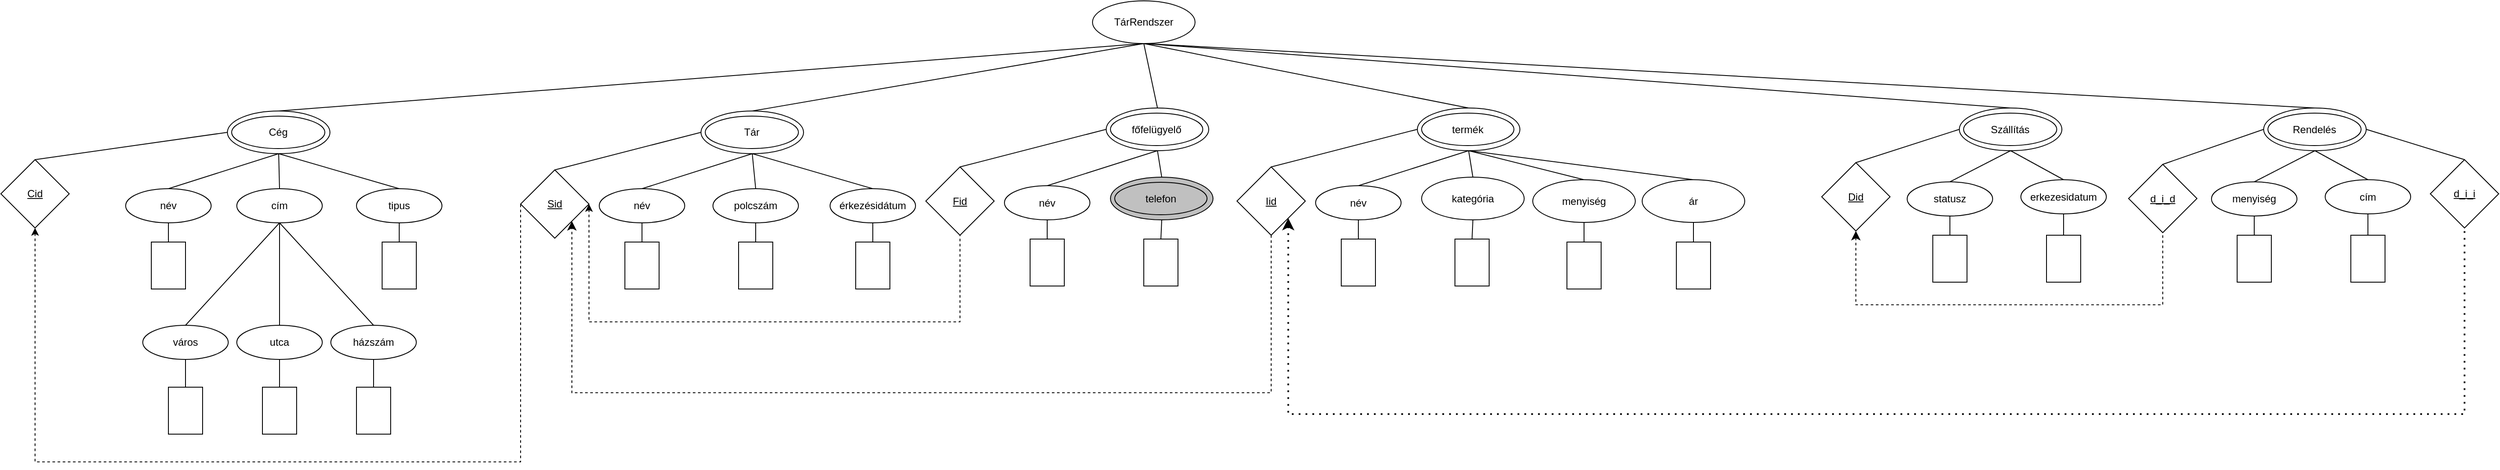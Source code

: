 <mxfile version="27.0.3">
  <diagram name="Page-1" id="zug585xdQtPAIuvkM40T">
    <mxGraphModel dx="5723" dy="3911" grid="1" gridSize="10" guides="1" tooltips="1" connect="1" arrows="1" fold="1" page="1" pageScale="1" pageWidth="4681" pageHeight="3300" math="0" shadow="0">
      <root>
        <mxCell id="0" />
        <mxCell id="1" parent="0" />
        <mxCell id="eRHPwqO124K7hBbh6g_9-1" value="TárRendszer" style="ellipse;whiteSpace=wrap;html=1;" vertex="1" parent="1">
          <mxGeometry x="-764" y="20" width="120" height="50" as="geometry" />
        </mxCell>
        <mxCell id="eRHPwqO124K7hBbh6g_9-2" style="edgeStyle=none;curved=1;rounded=0;orthogonalLoop=1;jettySize=auto;html=1;exitX=0.5;exitY=1;exitDx=0;exitDy=0;entryX=0.5;entryY=0;entryDx=0;entryDy=0;fontSize=12;startSize=8;endSize=8;endArrow=none;startFill=0;" edge="1" parent="1" source="eRHPwqO124K7hBbh6g_9-5" target="eRHPwqO124K7hBbh6g_9-66">
          <mxGeometry relative="1" as="geometry" />
        </mxCell>
        <mxCell id="eRHPwqO124K7hBbh6g_9-3" style="edgeStyle=none;curved=1;rounded=0;orthogonalLoop=1;jettySize=auto;html=1;exitX=0.5;exitY=1;exitDx=0;exitDy=0;entryX=0.5;entryY=0;entryDx=0;entryDy=0;fontSize=12;startSize=8;endSize=8;endArrow=none;startFill=0;" edge="1" parent="1" source="eRHPwqO124K7hBbh6g_9-5" target="eRHPwqO124K7hBbh6g_9-86">
          <mxGeometry relative="1" as="geometry" />
        </mxCell>
        <mxCell id="eRHPwqO124K7hBbh6g_9-4" style="edgeStyle=none;curved=1;rounded=0;orthogonalLoop=1;jettySize=auto;html=1;exitX=0.5;exitY=1;exitDx=0;exitDy=0;entryX=0.5;entryY=0;entryDx=0;entryDy=0;fontSize=12;startSize=8;endSize=8;endArrow=none;startFill=0;" edge="1" parent="1" source="eRHPwqO124K7hBbh6g_9-5" target="eRHPwqO124K7hBbh6g_9-100">
          <mxGeometry relative="1" as="geometry" />
        </mxCell>
        <mxCell id="eRHPwqO124K7hBbh6g_9-5" value="TárRendszer" style="ellipse;whiteSpace=wrap;html=1;" vertex="1" parent="1">
          <mxGeometry x="248" y="-109" width="120" height="50" as="geometry" />
        </mxCell>
        <mxCell id="eRHPwqO124K7hBbh6g_9-6" value="Cég" style="ellipse;whiteSpace=wrap;html=1;" vertex="1" parent="1">
          <mxGeometry x="-759" y="26" width="109" height="38" as="geometry" />
        </mxCell>
        <mxCell id="eRHPwqO124K7hBbh6g_9-7" value="" style="endArrow=none;html=1;rounded=0;fontSize=12;startSize=8;endSize=8;curved=1;entryX=0.5;entryY=1;entryDx=0;entryDy=0;exitX=0.5;exitY=0;exitDx=0;exitDy=0;" edge="1" parent="1" source="eRHPwqO124K7hBbh6g_9-1" target="eRHPwqO124K7hBbh6g_9-5">
          <mxGeometry width="50" height="50" relative="1" as="geometry">
            <mxPoint x="175" y="225" as="sourcePoint" />
            <mxPoint x="225" y="175" as="targetPoint" />
          </mxGeometry>
        </mxCell>
        <mxCell id="eRHPwqO124K7hBbh6g_9-8" value="cím" style="ellipse;whiteSpace=wrap;html=1;align=center;" vertex="1" parent="1">
          <mxGeometry x="-753" y="111" width="100" height="40" as="geometry" />
        </mxCell>
        <mxCell id="eRHPwqO124K7hBbh6g_9-9" value="tipus" style="ellipse;whiteSpace=wrap;html=1;align=center;" vertex="1" parent="1">
          <mxGeometry x="-613" y="111" width="100" height="40" as="geometry" />
        </mxCell>
        <mxCell id="eRHPwqO124K7hBbh6g_9-10" value="név" style="ellipse;whiteSpace=wrap;html=1;align=center;" vertex="1" parent="1">
          <mxGeometry x="-883" y="111" width="100" height="40" as="geometry" />
        </mxCell>
        <mxCell id="eRHPwqO124K7hBbh6g_9-11" value="város" style="ellipse;whiteSpace=wrap;html=1;align=center;" vertex="1" parent="1">
          <mxGeometry x="-863" y="271" width="100" height="40" as="geometry" />
        </mxCell>
        <mxCell id="eRHPwqO124K7hBbh6g_9-12" value="utca" style="ellipse;whiteSpace=wrap;html=1;align=center;" vertex="1" parent="1">
          <mxGeometry x="-753" y="271" width="100" height="40" as="geometry" />
        </mxCell>
        <mxCell id="eRHPwqO124K7hBbh6g_9-13" value="házszám" style="ellipse;whiteSpace=wrap;html=1;align=center;" vertex="1" parent="1">
          <mxGeometry x="-643" y="271" width="100" height="40" as="geometry" />
        </mxCell>
        <mxCell id="eRHPwqO124K7hBbh6g_9-14" value="" style="endArrow=none;html=1;rounded=0;exitX=0.5;exitY=1;exitDx=0;exitDy=0;entryX=0.5;entryY=0;entryDx=0;entryDy=0;" edge="1" parent="1" source="eRHPwqO124K7hBbh6g_9-8" target="eRHPwqO124K7hBbh6g_9-11">
          <mxGeometry width="50" height="50" relative="1" as="geometry">
            <mxPoint x="80" y="66" as="sourcePoint" />
            <mxPoint x="-170" y="96" as="targetPoint" />
          </mxGeometry>
        </mxCell>
        <mxCell id="eRHPwqO124K7hBbh6g_9-15" value="" style="endArrow=none;html=1;rounded=0;exitX=0.5;exitY=0;exitDx=0;exitDy=0;entryX=0.5;entryY=1;entryDx=0;entryDy=0;" edge="1" parent="1" source="eRHPwqO124K7hBbh6g_9-12" target="eRHPwqO124K7hBbh6g_9-8">
          <mxGeometry width="50" height="50" relative="1" as="geometry">
            <mxPoint x="90" y="76" as="sourcePoint" />
            <mxPoint x="-160" y="106" as="targetPoint" />
          </mxGeometry>
        </mxCell>
        <mxCell id="eRHPwqO124K7hBbh6g_9-16" value="" style="endArrow=none;html=1;rounded=0;exitX=0.5;exitY=0;exitDx=0;exitDy=0;entryX=0.5;entryY=1;entryDx=0;entryDy=0;" edge="1" parent="1" source="eRHPwqO124K7hBbh6g_9-13" target="eRHPwqO124K7hBbh6g_9-8">
          <mxGeometry width="50" height="50" relative="1" as="geometry">
            <mxPoint x="100" y="86" as="sourcePoint" />
            <mxPoint x="-150" y="116" as="targetPoint" />
          </mxGeometry>
        </mxCell>
        <mxCell id="eRHPwqO124K7hBbh6g_9-17" value="" style="rounded=0;whiteSpace=wrap;html=1;rotation=90;" vertex="1" parent="1">
          <mxGeometry x="-840.5" y="351" width="55" height="40" as="geometry" />
        </mxCell>
        <mxCell id="eRHPwqO124K7hBbh6g_9-18" value="" style="rounded=0;whiteSpace=wrap;html=1;rotation=90;" vertex="1" parent="1">
          <mxGeometry x="-730.5" y="351" width="55" height="40" as="geometry" />
        </mxCell>
        <mxCell id="eRHPwqO124K7hBbh6g_9-19" value="" style="rounded=0;whiteSpace=wrap;html=1;rotation=90;" vertex="1" parent="1">
          <mxGeometry x="-620.5" y="351" width="55" height="40" as="geometry" />
        </mxCell>
        <mxCell id="eRHPwqO124K7hBbh6g_9-20" value="" style="rounded=0;whiteSpace=wrap;html=1;rotation=90;" vertex="1" parent="1">
          <mxGeometry x="-860.5" y="181" width="55" height="40" as="geometry" />
        </mxCell>
        <mxCell id="eRHPwqO124K7hBbh6g_9-21" value="" style="rounded=0;whiteSpace=wrap;html=1;rotation=90;" vertex="1" parent="1">
          <mxGeometry x="-590.5" y="181" width="55" height="40" as="geometry" />
        </mxCell>
        <mxCell id="eRHPwqO124K7hBbh6g_9-22" value="" style="endArrow=none;html=1;rounded=0;exitX=0.5;exitY=1;exitDx=0;exitDy=0;entryX=0;entryY=0.5;entryDx=0;entryDy=0;" edge="1" parent="1" source="eRHPwqO124K7hBbh6g_9-12" target="eRHPwqO124K7hBbh6g_9-18">
          <mxGeometry width="50" height="50" relative="1" as="geometry">
            <mxPoint x="40" y="226" as="sourcePoint" />
            <mxPoint x="40" y="146" as="targetPoint" />
          </mxGeometry>
        </mxCell>
        <mxCell id="eRHPwqO124K7hBbh6g_9-23" value="" style="endArrow=none;html=1;rounded=0;exitX=0.5;exitY=1;exitDx=0;exitDy=0;entryX=0;entryY=0.5;entryDx=0;entryDy=0;" edge="1" parent="1" source="eRHPwqO124K7hBbh6g_9-11" target="eRHPwqO124K7hBbh6g_9-17">
          <mxGeometry width="50" height="50" relative="1" as="geometry">
            <mxPoint x="50" y="236" as="sourcePoint" />
            <mxPoint x="50" y="156" as="targetPoint" />
          </mxGeometry>
        </mxCell>
        <mxCell id="eRHPwqO124K7hBbh6g_9-24" value="" style="endArrow=none;html=1;rounded=0;exitX=0.5;exitY=1;exitDx=0;exitDy=0;entryX=0;entryY=0.5;entryDx=0;entryDy=0;" edge="1" parent="1" source="eRHPwqO124K7hBbh6g_9-13" target="eRHPwqO124K7hBbh6g_9-19">
          <mxGeometry width="50" height="50" relative="1" as="geometry">
            <mxPoint x="60" y="246" as="sourcePoint" />
            <mxPoint x="60" y="166" as="targetPoint" />
          </mxGeometry>
        </mxCell>
        <mxCell id="eRHPwqO124K7hBbh6g_9-25" value="" style="endArrow=none;html=1;rounded=0;exitX=0;exitY=0.5;exitDx=0;exitDy=0;entryX=0.5;entryY=1;entryDx=0;entryDy=0;" edge="1" parent="1" source="eRHPwqO124K7hBbh6g_9-20" target="eRHPwqO124K7hBbh6g_9-10">
          <mxGeometry width="50" height="50" relative="1" as="geometry">
            <mxPoint x="70" y="256" as="sourcePoint" />
            <mxPoint x="70" y="176" as="targetPoint" />
          </mxGeometry>
        </mxCell>
        <mxCell id="eRHPwqO124K7hBbh6g_9-26" value="" style="endArrow=none;html=1;rounded=0;exitX=0;exitY=0.5;exitDx=0;exitDy=0;entryX=0.5;entryY=1;entryDx=0;entryDy=0;" edge="1" parent="1" source="eRHPwqO124K7hBbh6g_9-21" target="eRHPwqO124K7hBbh6g_9-9">
          <mxGeometry width="50" height="50" relative="1" as="geometry">
            <mxPoint x="80" y="266" as="sourcePoint" />
            <mxPoint x="80" y="186" as="targetPoint" />
          </mxGeometry>
        </mxCell>
        <mxCell id="eRHPwqO124K7hBbh6g_9-27" value="" style="endArrow=none;html=1;rounded=0;fontSize=12;startSize=8;endSize=8;curved=1;entryX=0.5;entryY=1;entryDx=0;entryDy=0;exitX=0.5;exitY=0;exitDx=0;exitDy=0;" edge="1" parent="1" source="eRHPwqO124K7hBbh6g_9-8" target="eRHPwqO124K7hBbh6g_9-1">
          <mxGeometry width="50" height="50" relative="1" as="geometry">
            <mxPoint x="-11" y="225" as="sourcePoint" />
            <mxPoint x="39" y="175" as="targetPoint" />
          </mxGeometry>
        </mxCell>
        <mxCell id="eRHPwqO124K7hBbh6g_9-28" value="" style="endArrow=none;html=1;rounded=0;fontSize=12;startSize=8;endSize=8;curved=1;entryX=0.5;entryY=1;entryDx=0;entryDy=0;exitX=0.5;exitY=0;exitDx=0;exitDy=0;" edge="1" parent="1" source="eRHPwqO124K7hBbh6g_9-10" target="eRHPwqO124K7hBbh6g_9-1">
          <mxGeometry width="50" height="50" relative="1" as="geometry">
            <mxPoint x="40" y="106" as="sourcePoint" />
            <mxPoint x="45" y="67" as="targetPoint" />
          </mxGeometry>
        </mxCell>
        <mxCell id="eRHPwqO124K7hBbh6g_9-29" value="" style="endArrow=none;html=1;rounded=0;fontSize=12;startSize=8;endSize=8;curved=1;entryX=0.5;entryY=1;entryDx=0;entryDy=0;exitX=0.5;exitY=0;exitDx=0;exitDy=0;" edge="1" parent="1" source="eRHPwqO124K7hBbh6g_9-9" target="eRHPwqO124K7hBbh6g_9-1">
          <mxGeometry width="50" height="50" relative="1" as="geometry">
            <mxPoint x="-90" y="106" as="sourcePoint" />
            <mxPoint x="45" y="67" as="targetPoint" />
          </mxGeometry>
        </mxCell>
        <mxCell id="eRHPwqO124K7hBbh6g_9-30" value="&lt;u&gt;Cid&lt;/u&gt;" style="rhombus;whiteSpace=wrap;html=1;" vertex="1" parent="1">
          <mxGeometry x="-1029" y="77" width="80" height="80" as="geometry" />
        </mxCell>
        <mxCell id="eRHPwqO124K7hBbh6g_9-31" value="" style="endArrow=none;html=1;rounded=0;entryX=0.5;entryY=0;entryDx=0;entryDy=0;exitX=0;exitY=0.5;exitDx=0;exitDy=0;" edge="1" parent="1" source="eRHPwqO124K7hBbh6g_9-1" target="eRHPwqO124K7hBbh6g_9-30">
          <mxGeometry width="50" height="50" relative="1" as="geometry">
            <mxPoint x="-32" y="30" as="sourcePoint" />
            <mxPoint x="420" y="248" as="targetPoint" />
          </mxGeometry>
        </mxCell>
        <mxCell id="eRHPwqO124K7hBbh6g_9-32" value="TárRendszer" style="ellipse;whiteSpace=wrap;html=1;" vertex="1" parent="1">
          <mxGeometry x="-210" y="20" width="120" height="50" as="geometry" />
        </mxCell>
        <mxCell id="eRHPwqO124K7hBbh6g_9-33" value="Tár" style="ellipse;whiteSpace=wrap;html=1;" vertex="1" parent="1">
          <mxGeometry x="-205" y="26" width="109" height="38" as="geometry" />
        </mxCell>
        <mxCell id="eRHPwqO124K7hBbh6g_9-34" value="érkezésidátum" style="ellipse;whiteSpace=wrap;html=1;align=center;" vertex="1" parent="1">
          <mxGeometry x="-59" y="111" width="100" height="40" as="geometry" />
        </mxCell>
        <mxCell id="eRHPwqO124K7hBbh6g_9-35" value="név" style="ellipse;whiteSpace=wrap;html=1;align=center;" vertex="1" parent="1">
          <mxGeometry x="-329" y="111" width="100" height="40" as="geometry" />
        </mxCell>
        <mxCell id="eRHPwqO124K7hBbh6g_9-36" value="polcszám" style="ellipse;whiteSpace=wrap;html=1;align=center;" vertex="1" parent="1">
          <mxGeometry x="-196" y="111" width="100" height="40" as="geometry" />
        </mxCell>
        <mxCell id="eRHPwqO124K7hBbh6g_9-37" value="" style="rounded=0;whiteSpace=wrap;html=1;rotation=90;" vertex="1" parent="1">
          <mxGeometry x="-173.5" y="181" width="55" height="40" as="geometry" />
        </mxCell>
        <mxCell id="eRHPwqO124K7hBbh6g_9-38" value="" style="rounded=0;whiteSpace=wrap;html=1;rotation=90;" vertex="1" parent="1">
          <mxGeometry x="-306.5" y="181" width="55" height="40" as="geometry" />
        </mxCell>
        <mxCell id="eRHPwqO124K7hBbh6g_9-39" value="" style="rounded=0;whiteSpace=wrap;html=1;rotation=90;" vertex="1" parent="1">
          <mxGeometry x="-36.5" y="181" width="55" height="40" as="geometry" />
        </mxCell>
        <mxCell id="eRHPwqO124K7hBbh6g_9-40" value="&lt;u&gt;Sid&lt;/u&gt;" style="rhombus;whiteSpace=wrap;html=1;" vertex="1" parent="1">
          <mxGeometry x="-421" y="89" width="80" height="80" as="geometry" />
        </mxCell>
        <mxCell id="eRHPwqO124K7hBbh6g_9-41" value="" style="endArrow=none;dashed=1;html=1;rounded=0;fontSize=12;entryX=0;entryY=0.5;entryDx=0;entryDy=0;exitX=0.5;exitY=1;exitDx=0;exitDy=0;edgeStyle=orthogonalEdgeStyle;startArrow=classic;startFill=1;" edge="1" parent="1" source="eRHPwqO124K7hBbh6g_9-30" target="eRHPwqO124K7hBbh6g_9-40">
          <mxGeometry width="50" height="50" relative="1" as="geometry">
            <mxPoint x="-996.211" y="167" as="sourcePoint" />
            <mxPoint x="-532" y="198" as="targetPoint" />
            <Array as="points">
              <mxPoint x="-989" y="431" />
              <mxPoint x="-421" y="431" />
            </Array>
          </mxGeometry>
        </mxCell>
        <mxCell id="eRHPwqO124K7hBbh6g_9-42" value="" style="endArrow=none;html=1;rounded=0;fontSize=12;startSize=8;endSize=8;curved=1;entryX=0.5;entryY=1;entryDx=0;entryDy=0;exitX=0;exitY=0.5;exitDx=0;exitDy=0;" edge="1" parent="1" source="eRHPwqO124K7hBbh6g_9-38" target="eRHPwqO124K7hBbh6g_9-35">
          <mxGeometry width="50" height="50" relative="1" as="geometry">
            <mxPoint x="-209" y="248" as="sourcePoint" />
            <mxPoint x="-159" y="198" as="targetPoint" />
          </mxGeometry>
        </mxCell>
        <mxCell id="eRHPwqO124K7hBbh6g_9-43" value="" style="endArrow=none;html=1;rounded=0;fontSize=12;startSize=8;endSize=8;curved=1;entryX=0.5;entryY=1;entryDx=0;entryDy=0;exitX=0;exitY=0.5;exitDx=0;exitDy=0;" edge="1" parent="1" source="eRHPwqO124K7hBbh6g_9-37" target="eRHPwqO124K7hBbh6g_9-36">
          <mxGeometry width="50" height="50" relative="1" as="geometry">
            <mxPoint x="-269" y="184" as="sourcePoint" />
            <mxPoint x="-269" y="161" as="targetPoint" />
          </mxGeometry>
        </mxCell>
        <mxCell id="eRHPwqO124K7hBbh6g_9-44" value="" style="endArrow=none;html=1;rounded=0;fontSize=12;startSize=8;endSize=8;curved=1;entryX=0.5;entryY=1;entryDx=0;entryDy=0;exitX=0;exitY=0.5;exitDx=0;exitDy=0;" edge="1" parent="1" source="eRHPwqO124K7hBbh6g_9-39" target="eRHPwqO124K7hBbh6g_9-34">
          <mxGeometry width="50" height="50" relative="1" as="geometry">
            <mxPoint x="-133" y="184" as="sourcePoint" />
            <mxPoint x="-136" y="161" as="targetPoint" />
          </mxGeometry>
        </mxCell>
        <mxCell id="eRHPwqO124K7hBbh6g_9-45" value="" style="endArrow=none;html=1;rounded=0;fontSize=12;startSize=8;endSize=8;curved=1;entryX=0.5;entryY=1;entryDx=0;entryDy=0;exitX=0.5;exitY=0;exitDx=0;exitDy=0;" edge="1" parent="1" source="eRHPwqO124K7hBbh6g_9-36" target="eRHPwqO124K7hBbh6g_9-32">
          <mxGeometry width="50" height="50" relative="1" as="geometry">
            <mxPoint x="-123" y="194" as="sourcePoint" />
            <mxPoint x="-126" y="171" as="targetPoint" />
          </mxGeometry>
        </mxCell>
        <mxCell id="eRHPwqO124K7hBbh6g_9-46" value="" style="endArrow=none;html=1;rounded=0;fontSize=12;startSize=8;endSize=8;curved=1;entryX=0.5;entryY=1;entryDx=0;entryDy=0;exitX=0.5;exitY=0;exitDx=0;exitDy=0;" edge="1" parent="1" source="eRHPwqO124K7hBbh6g_9-35" target="eRHPwqO124K7hBbh6g_9-32">
          <mxGeometry width="50" height="50" relative="1" as="geometry">
            <mxPoint x="-136" y="121" as="sourcePoint" />
            <mxPoint x="-140" y="80" as="targetPoint" />
          </mxGeometry>
        </mxCell>
        <mxCell id="eRHPwqO124K7hBbh6g_9-47" value="" style="endArrow=none;html=1;rounded=0;fontSize=12;startSize=8;endSize=8;curved=1;entryX=0.5;entryY=1;entryDx=0;entryDy=0;exitX=0.5;exitY=0;exitDx=0;exitDy=0;" edge="1" parent="1" source="eRHPwqO124K7hBbh6g_9-34" target="eRHPwqO124K7hBbh6g_9-32">
          <mxGeometry width="50" height="50" relative="1" as="geometry">
            <mxPoint x="-269" y="121" as="sourcePoint" />
            <mxPoint x="-140" y="80" as="targetPoint" />
          </mxGeometry>
        </mxCell>
        <mxCell id="eRHPwqO124K7hBbh6g_9-48" value="" style="endArrow=none;html=1;rounded=0;fontSize=12;startSize=8;endSize=8;curved=1;entryX=0.5;entryY=0;entryDx=0;entryDy=0;exitX=0.5;exitY=1;exitDx=0;exitDy=0;" edge="1" parent="1" source="eRHPwqO124K7hBbh6g_9-5" target="eRHPwqO124K7hBbh6g_9-32">
          <mxGeometry width="50" height="50" relative="1" as="geometry">
            <mxPoint x="1" y="121" as="sourcePoint" />
            <mxPoint x="-140" y="80" as="targetPoint" />
          </mxGeometry>
        </mxCell>
        <mxCell id="eRHPwqO124K7hBbh6g_9-49" value="" style="endArrow=none;html=1;rounded=0;fontSize=12;startSize=8;endSize=8;curved=1;entryX=0;entryY=0.5;entryDx=0;entryDy=0;exitX=0.5;exitY=0;exitDx=0;exitDy=0;" edge="1" parent="1" source="eRHPwqO124K7hBbh6g_9-40" target="eRHPwqO124K7hBbh6g_9-32">
          <mxGeometry width="50" height="50" relative="1" as="geometry">
            <mxPoint x="-269" y="121" as="sourcePoint" />
            <mxPoint x="-140" y="80" as="targetPoint" />
          </mxGeometry>
        </mxCell>
        <mxCell id="eRHPwqO124K7hBbh6g_9-50" style="edgeStyle=none;curved=1;rounded=0;orthogonalLoop=1;jettySize=auto;html=1;exitX=0.5;exitY=0;exitDx=0;exitDy=0;entryX=0.5;entryY=1;entryDx=0;entryDy=0;fontSize=12;startSize=8;endSize=8;endArrow=none;startFill=0;" edge="1" parent="1" source="eRHPwqO124K7hBbh6g_9-51" target="eRHPwqO124K7hBbh6g_9-5">
          <mxGeometry relative="1" as="geometry" />
        </mxCell>
        <mxCell id="eRHPwqO124K7hBbh6g_9-51" value="TárRendszer" style="ellipse;whiteSpace=wrap;html=1;" vertex="1" parent="1">
          <mxGeometry x="264" y="16.5" width="120" height="50" as="geometry" />
        </mxCell>
        <mxCell id="eRHPwqO124K7hBbh6g_9-52" value="főfelügyelő" style="ellipse;whiteSpace=wrap;html=1;" vertex="1" parent="1">
          <mxGeometry x="269" y="22.5" width="108" height="38" as="geometry" />
        </mxCell>
        <mxCell id="eRHPwqO124K7hBbh6g_9-53" value="név" style="ellipse;whiteSpace=wrap;html=1;align=center;" vertex="1" parent="1">
          <mxGeometry x="145" y="107.5" width="100" height="40" as="geometry" />
        </mxCell>
        <mxCell id="eRHPwqO124K7hBbh6g_9-54" value="" style="rounded=0;whiteSpace=wrap;html=1;rotation=90;" vertex="1" parent="1">
          <mxGeometry x="300.5" y="177.5" width="55" height="40" as="geometry" />
        </mxCell>
        <mxCell id="eRHPwqO124K7hBbh6g_9-55" value="" style="rounded=0;whiteSpace=wrap;html=1;rotation=90;" vertex="1" parent="1">
          <mxGeometry x="167.5" y="177.5" width="55" height="40" as="geometry" />
        </mxCell>
        <mxCell id="eRHPwqO124K7hBbh6g_9-56" value="&lt;u&gt;Fid&lt;/u&gt;" style="rhombus;whiteSpace=wrap;html=1;" vertex="1" parent="1">
          <mxGeometry x="53" y="85.5" width="80" height="80" as="geometry" />
        </mxCell>
        <mxCell id="eRHPwqO124K7hBbh6g_9-57" value="" style="endArrow=none;html=1;rounded=0;fontSize=12;startSize=8;endSize=8;curved=1;entryX=0.5;entryY=1;entryDx=0;entryDy=0;exitX=0;exitY=0.5;exitDx=0;exitDy=0;" edge="1" parent="1" source="eRHPwqO124K7hBbh6g_9-55" target="eRHPwqO124K7hBbh6g_9-53">
          <mxGeometry width="50" height="50" relative="1" as="geometry">
            <mxPoint x="265" y="244.5" as="sourcePoint" />
            <mxPoint x="315" y="194.5" as="targetPoint" />
          </mxGeometry>
        </mxCell>
        <mxCell id="eRHPwqO124K7hBbh6g_9-58" value="" style="endArrow=none;html=1;rounded=0;fontSize=12;startSize=8;endSize=8;curved=1;entryX=0.5;entryY=1;entryDx=0;entryDy=0;exitX=0;exitY=0.5;exitDx=0;exitDy=0;" edge="1" parent="1" source="eRHPwqO124K7hBbh6g_9-54" target="eRHPwqO124K7hBbh6g_9-63">
          <mxGeometry width="50" height="50" relative="1" as="geometry">
            <mxPoint x="205" y="180.5" as="sourcePoint" />
            <mxPoint x="328" y="147.5" as="targetPoint" />
          </mxGeometry>
        </mxCell>
        <mxCell id="eRHPwqO124K7hBbh6g_9-59" value="" style="endArrow=none;html=1;rounded=0;fontSize=12;startSize=8;endSize=8;curved=1;entryX=0.5;entryY=1;entryDx=0;entryDy=0;exitX=0.5;exitY=0;exitDx=0;exitDy=0;" edge="1" parent="1" source="eRHPwqO124K7hBbh6g_9-63" target="eRHPwqO124K7hBbh6g_9-51">
          <mxGeometry width="50" height="50" relative="1" as="geometry">
            <mxPoint x="328" y="107.5" as="sourcePoint" />
            <mxPoint x="348" y="167.5" as="targetPoint" />
          </mxGeometry>
        </mxCell>
        <mxCell id="eRHPwqO124K7hBbh6g_9-60" value="" style="endArrow=none;html=1;rounded=0;fontSize=12;startSize=8;endSize=8;curved=1;entryX=0.5;entryY=1;entryDx=0;entryDy=0;exitX=0.5;exitY=0;exitDx=0;exitDy=0;" edge="1" parent="1" source="eRHPwqO124K7hBbh6g_9-53" target="eRHPwqO124K7hBbh6g_9-51">
          <mxGeometry width="50" height="50" relative="1" as="geometry">
            <mxPoint x="338" y="117.5" as="sourcePoint" />
            <mxPoint x="334" y="76.5" as="targetPoint" />
          </mxGeometry>
        </mxCell>
        <mxCell id="eRHPwqO124K7hBbh6g_9-61" value="" style="endArrow=none;html=1;rounded=0;fontSize=12;startSize=8;endSize=8;curved=1;entryX=0;entryY=0.5;entryDx=0;entryDy=0;exitX=0.5;exitY=0;exitDx=0;exitDy=0;" edge="1" parent="1" source="eRHPwqO124K7hBbh6g_9-56" target="eRHPwqO124K7hBbh6g_9-51">
          <mxGeometry width="50" height="50" relative="1" as="geometry">
            <mxPoint x="205" y="117.5" as="sourcePoint" />
            <mxPoint x="334" y="76.5" as="targetPoint" />
          </mxGeometry>
        </mxCell>
        <mxCell id="eRHPwqO124K7hBbh6g_9-62" value="" style="endArrow=none;dashed=1;html=1;rounded=0;fontSize=12;entryX=0.5;entryY=1;entryDx=0;entryDy=0;exitX=1;exitY=0.5;exitDx=0;exitDy=0;edgeStyle=orthogonalEdgeStyle;startArrow=classic;startFill=1;" edge="1" parent="1" source="eRHPwqO124K7hBbh6g_9-40" target="eRHPwqO124K7hBbh6g_9-56">
          <mxGeometry width="50" height="50" relative="1" as="geometry">
            <mxPoint x="-285" y="169" as="sourcePoint" />
            <mxPoint x="283" y="221" as="targetPoint" />
            <Array as="points">
              <mxPoint x="-341" y="267" />
              <mxPoint x="93" y="267" />
            </Array>
          </mxGeometry>
        </mxCell>
        <mxCell id="eRHPwqO124K7hBbh6g_9-63" value="TárRendszer" style="ellipse;whiteSpace=wrap;html=1;fillColor=light-dark(#c0c0c0, #ededed);" vertex="1" parent="1">
          <mxGeometry x="269" y="97.5" width="120" height="50" as="geometry" />
        </mxCell>
        <mxCell id="eRHPwqO124K7hBbh6g_9-64" value="telefon" style="ellipse;whiteSpace=wrap;html=1;fillColor=light-dark(#c0c0c0, #ededed);" vertex="1" parent="1">
          <mxGeometry x="274" y="103.5" width="108" height="38" as="geometry" />
        </mxCell>
        <mxCell id="eRHPwqO124K7hBbh6g_9-65" style="edgeStyle=none;curved=1;rounded=0;orthogonalLoop=1;jettySize=auto;html=1;exitX=0.5;exitY=1;exitDx=0;exitDy=0;entryX=0.5;entryY=0;entryDx=0;entryDy=0;fontSize=12;startSize=8;endSize=8;endArrow=none;startFill=0;" edge="1" parent="1" source="eRHPwqO124K7hBbh6g_9-66" target="eRHPwqO124K7hBbh6g_9-84">
          <mxGeometry relative="1" as="geometry" />
        </mxCell>
        <mxCell id="eRHPwqO124K7hBbh6g_9-66" value="TárRendszer" style="ellipse;whiteSpace=wrap;html=1;" vertex="1" parent="1">
          <mxGeometry x="628" y="16.5" width="120" height="50" as="geometry" />
        </mxCell>
        <mxCell id="eRHPwqO124K7hBbh6g_9-67" value="termék" style="ellipse;whiteSpace=wrap;html=1;" vertex="1" parent="1">
          <mxGeometry x="633" y="22.5" width="108" height="38" as="geometry" />
        </mxCell>
        <mxCell id="eRHPwqO124K7hBbh6g_9-68" value="név" style="ellipse;whiteSpace=wrap;html=1;align=center;" vertex="1" parent="1">
          <mxGeometry x="509" y="107.5" width="100" height="40" as="geometry" />
        </mxCell>
        <mxCell id="eRHPwqO124K7hBbh6g_9-69" value="" style="rounded=0;whiteSpace=wrap;html=1;rotation=90;" vertex="1" parent="1">
          <mxGeometry x="664.5" y="177.5" width="55" height="40" as="geometry" />
        </mxCell>
        <mxCell id="eRHPwqO124K7hBbh6g_9-70" value="" style="rounded=0;whiteSpace=wrap;html=1;rotation=90;" vertex="1" parent="1">
          <mxGeometry x="531.5" y="177.5" width="55" height="40" as="geometry" />
        </mxCell>
        <mxCell id="eRHPwqO124K7hBbh6g_9-71" value="&lt;u&gt;Iid&lt;/u&gt;" style="rhombus;whiteSpace=wrap;html=1;" vertex="1" parent="1">
          <mxGeometry x="417" y="85.5" width="80" height="80" as="geometry" />
        </mxCell>
        <mxCell id="eRHPwqO124K7hBbh6g_9-72" value="" style="endArrow=none;html=1;rounded=0;fontSize=12;startSize=8;endSize=8;curved=1;entryX=0.5;entryY=1;entryDx=0;entryDy=0;exitX=0;exitY=0.5;exitDx=0;exitDy=0;" edge="1" parent="1" source="eRHPwqO124K7hBbh6g_9-70" target="eRHPwqO124K7hBbh6g_9-68">
          <mxGeometry width="50" height="50" relative="1" as="geometry">
            <mxPoint x="629" y="244.5" as="sourcePoint" />
            <mxPoint x="679" y="194.5" as="targetPoint" />
          </mxGeometry>
        </mxCell>
        <mxCell id="eRHPwqO124K7hBbh6g_9-73" value="" style="endArrow=none;html=1;rounded=0;fontSize=12;startSize=8;endSize=8;curved=1;entryX=0.5;entryY=1;entryDx=0;entryDy=0;exitX=0;exitY=0.5;exitDx=0;exitDy=0;" edge="1" parent="1" source="eRHPwqO124K7hBbh6g_9-69" target="eRHPwqO124K7hBbh6g_9-77">
          <mxGeometry width="50" height="50" relative="1" as="geometry">
            <mxPoint x="569" y="180.5" as="sourcePoint" />
            <mxPoint x="692" y="147.5" as="targetPoint" />
          </mxGeometry>
        </mxCell>
        <mxCell id="eRHPwqO124K7hBbh6g_9-74" value="" style="endArrow=none;html=1;rounded=0;fontSize=12;startSize=8;endSize=8;curved=1;entryX=0.5;entryY=1;entryDx=0;entryDy=0;exitX=0.5;exitY=0;exitDx=0;exitDy=0;" edge="1" parent="1" source="eRHPwqO124K7hBbh6g_9-77" target="eRHPwqO124K7hBbh6g_9-66">
          <mxGeometry width="50" height="50" relative="1" as="geometry">
            <mxPoint x="692" y="107.5" as="sourcePoint" />
            <mxPoint x="712" y="167.5" as="targetPoint" />
          </mxGeometry>
        </mxCell>
        <mxCell id="eRHPwqO124K7hBbh6g_9-75" value="" style="endArrow=none;html=1;rounded=0;fontSize=12;startSize=8;endSize=8;curved=1;entryX=0.5;entryY=1;entryDx=0;entryDy=0;exitX=0.5;exitY=0;exitDx=0;exitDy=0;" edge="1" parent="1" source="eRHPwqO124K7hBbh6g_9-68" target="eRHPwqO124K7hBbh6g_9-66">
          <mxGeometry width="50" height="50" relative="1" as="geometry">
            <mxPoint x="702" y="117.5" as="sourcePoint" />
            <mxPoint x="698" y="76.5" as="targetPoint" />
          </mxGeometry>
        </mxCell>
        <mxCell id="eRHPwqO124K7hBbh6g_9-76" value="" style="endArrow=none;html=1;rounded=0;fontSize=12;startSize=8;endSize=8;curved=1;entryX=0;entryY=0.5;entryDx=0;entryDy=0;exitX=0.5;exitY=0;exitDx=0;exitDy=0;" edge="1" parent="1" source="eRHPwqO124K7hBbh6g_9-71" target="eRHPwqO124K7hBbh6g_9-66">
          <mxGeometry width="50" height="50" relative="1" as="geometry">
            <mxPoint x="569" y="117.5" as="sourcePoint" />
            <mxPoint x="698" y="76.5" as="targetPoint" />
          </mxGeometry>
        </mxCell>
        <mxCell id="eRHPwqO124K7hBbh6g_9-77" value="kategória" style="ellipse;whiteSpace=wrap;html=1;fillColor=light-dark(#FFFFFF,#EDEDED);" vertex="1" parent="1">
          <mxGeometry x="633" y="97.5" width="120" height="50" as="geometry" />
        </mxCell>
        <mxCell id="eRHPwqO124K7hBbh6g_9-78" value="" style="rounded=0;whiteSpace=wrap;html=1;rotation=90;" vertex="1" parent="1">
          <mxGeometry x="795.5" y="181" width="55" height="40" as="geometry" />
        </mxCell>
        <mxCell id="eRHPwqO124K7hBbh6g_9-79" value="" style="endArrow=none;html=1;rounded=0;fontSize=12;startSize=8;endSize=8;curved=1;entryX=0.5;entryY=1;entryDx=0;entryDy=0;exitX=0;exitY=0.5;exitDx=0;exitDy=0;" edge="1" parent="1" source="eRHPwqO124K7hBbh6g_9-78" target="eRHPwqO124K7hBbh6g_9-81">
          <mxGeometry width="50" height="50" relative="1" as="geometry">
            <mxPoint x="699" y="183.5" as="sourcePoint" />
            <mxPoint x="822" y="150.5" as="targetPoint" />
          </mxGeometry>
        </mxCell>
        <mxCell id="eRHPwqO124K7hBbh6g_9-80" value="" style="endArrow=none;html=1;rounded=0;fontSize=12;startSize=8;endSize=8;curved=1;entryX=0.5;entryY=1;entryDx=0;entryDy=0;exitX=0.5;exitY=0;exitDx=0;exitDy=0;" edge="1" parent="1" source="eRHPwqO124K7hBbh6g_9-81" target="eRHPwqO124K7hBbh6g_9-66">
          <mxGeometry width="50" height="50" relative="1" as="geometry">
            <mxPoint x="822" y="110.5" as="sourcePoint" />
            <mxPoint x="818" y="70" as="targetPoint" />
          </mxGeometry>
        </mxCell>
        <mxCell id="eRHPwqO124K7hBbh6g_9-81" value="menyiség" style="ellipse;whiteSpace=wrap;html=1;fillColor=light-dark(#FFFFFF,#EDEDED);" vertex="1" parent="1">
          <mxGeometry x="763" y="100.5" width="120" height="50" as="geometry" />
        </mxCell>
        <mxCell id="eRHPwqO124K7hBbh6g_9-82" value="" style="rounded=0;whiteSpace=wrap;html=1;rotation=90;" vertex="1" parent="1">
          <mxGeometry x="923.5" y="181" width="55" height="40" as="geometry" />
        </mxCell>
        <mxCell id="eRHPwqO124K7hBbh6g_9-83" value="" style="endArrow=none;html=1;rounded=0;fontSize=12;startSize=8;endSize=8;curved=1;entryX=0.5;entryY=1;entryDx=0;entryDy=0;exitX=0;exitY=0.5;exitDx=0;exitDy=0;" edge="1" parent="1" source="eRHPwqO124K7hBbh6g_9-82" target="eRHPwqO124K7hBbh6g_9-84">
          <mxGeometry width="50" height="50" relative="1" as="geometry">
            <mxPoint x="827" y="183.5" as="sourcePoint" />
            <mxPoint x="950" y="150.5" as="targetPoint" />
          </mxGeometry>
        </mxCell>
        <mxCell id="eRHPwqO124K7hBbh6g_9-84" value="ár" style="ellipse;whiteSpace=wrap;html=1;fillColor=light-dark(#FFFFFF,#EDEDED);" vertex="1" parent="1">
          <mxGeometry x="891" y="100.5" width="120" height="50" as="geometry" />
        </mxCell>
        <mxCell id="eRHPwqO124K7hBbh6g_9-85" value="" style="endArrow=classic;dashed=1;html=1;rounded=0;fontSize=12;startSize=8;endSize=8;entryX=1;entryY=1;entryDx=0;entryDy=0;exitX=0.5;exitY=1;exitDx=0;exitDy=0;edgeStyle=orthogonalEdgeStyle;startArrow=none;startFill=0;endFill=1;" edge="1" parent="1" source="eRHPwqO124K7hBbh6g_9-71" target="eRHPwqO124K7hBbh6g_9-40">
          <mxGeometry width="50" height="50" relative="1" as="geometry">
            <mxPoint x="-327" y="248" as="sourcePoint" />
            <mxPoint x="-277" y="198" as="targetPoint" />
            <Array as="points">
              <mxPoint x="457" y="350" />
              <mxPoint x="-361" y="350" />
            </Array>
          </mxGeometry>
        </mxCell>
        <mxCell id="eRHPwqO124K7hBbh6g_9-86" value="TárRendszer" style="ellipse;whiteSpace=wrap;html=1;" vertex="1" parent="1">
          <mxGeometry x="1262" y="16.5" width="120" height="50" as="geometry" />
        </mxCell>
        <mxCell id="eRHPwqO124K7hBbh6g_9-87" value="Szállítás" style="ellipse;whiteSpace=wrap;html=1;" vertex="1" parent="1">
          <mxGeometry x="1267" y="22.5" width="109" height="38" as="geometry" />
        </mxCell>
        <mxCell id="eRHPwqO124K7hBbh6g_9-88" value="statusz" style="ellipse;whiteSpace=wrap;html=1;align=center;" vertex="1" parent="1">
          <mxGeometry x="1201" y="103" width="100" height="40" as="geometry" />
        </mxCell>
        <mxCell id="eRHPwqO124K7hBbh6g_9-89" value="erkezesidatum" style="ellipse;whiteSpace=wrap;html=1;align=center;" vertex="1" parent="1">
          <mxGeometry x="1334" y="100.5" width="100" height="40" as="geometry" />
        </mxCell>
        <mxCell id="eRHPwqO124K7hBbh6g_9-90" value="" style="rounded=0;whiteSpace=wrap;html=1;rotation=90;" vertex="1" parent="1">
          <mxGeometry x="1356.5" y="173" width="55" height="40" as="geometry" />
        </mxCell>
        <mxCell id="eRHPwqO124K7hBbh6g_9-91" value="" style="rounded=0;whiteSpace=wrap;html=1;rotation=90;" vertex="1" parent="1">
          <mxGeometry x="1223.5" y="173" width="55" height="40" as="geometry" />
        </mxCell>
        <mxCell id="eRHPwqO124K7hBbh6g_9-92" value="&lt;u&gt;Did&lt;/u&gt;" style="rhombus;whiteSpace=wrap;html=1;" vertex="1" parent="1">
          <mxGeometry x="1101" y="80.5" width="80" height="80" as="geometry" />
        </mxCell>
        <mxCell id="eRHPwqO124K7hBbh6g_9-93" value="" style="endArrow=none;html=1;rounded=0;fontSize=12;startSize=8;endSize=8;curved=1;entryX=0.5;entryY=1;entryDx=0;entryDy=0;exitX=0;exitY=0.5;exitDx=0;exitDy=0;" edge="1" parent="1" source="eRHPwqO124K7hBbh6g_9-91" target="eRHPwqO124K7hBbh6g_9-88">
          <mxGeometry width="50" height="50" relative="1" as="geometry">
            <mxPoint x="1263" y="244.5" as="sourcePoint" />
            <mxPoint x="1313" y="194.5" as="targetPoint" />
          </mxGeometry>
        </mxCell>
        <mxCell id="eRHPwqO124K7hBbh6g_9-94" value="" style="endArrow=none;html=1;rounded=0;fontSize=12;startSize=8;endSize=8;curved=1;entryX=0.5;entryY=1;entryDx=0;entryDy=0;exitX=0;exitY=0.5;exitDx=0;exitDy=0;" edge="1" parent="1" source="eRHPwqO124K7hBbh6g_9-90" target="eRHPwqO124K7hBbh6g_9-89">
          <mxGeometry width="50" height="50" relative="1" as="geometry">
            <mxPoint x="1203" y="180.5" as="sourcePoint" />
            <mxPoint x="1203" y="157.5" as="targetPoint" />
          </mxGeometry>
        </mxCell>
        <mxCell id="eRHPwqO124K7hBbh6g_9-95" value="" style="endArrow=none;html=1;rounded=0;fontSize=12;startSize=8;endSize=8;curved=1;entryX=0.5;entryY=1;entryDx=0;entryDy=0;exitX=0.5;exitY=0;exitDx=0;exitDy=0;" edge="1" parent="1" source="eRHPwqO124K7hBbh6g_9-89" target="eRHPwqO124K7hBbh6g_9-86">
          <mxGeometry width="50" height="50" relative="1" as="geometry">
            <mxPoint x="1349" y="190.5" as="sourcePoint" />
            <mxPoint x="1346" y="167.5" as="targetPoint" />
          </mxGeometry>
        </mxCell>
        <mxCell id="eRHPwqO124K7hBbh6g_9-96" value="" style="endArrow=none;html=1;rounded=0;fontSize=12;startSize=8;endSize=8;curved=1;entryX=0.5;entryY=1;entryDx=0;entryDy=0;exitX=0.5;exitY=0;exitDx=0;exitDy=0;" edge="1" parent="1" source="eRHPwqO124K7hBbh6g_9-88" target="eRHPwqO124K7hBbh6g_9-86">
          <mxGeometry width="50" height="50" relative="1" as="geometry">
            <mxPoint x="1336" y="117.5" as="sourcePoint" />
            <mxPoint x="1332" y="76.5" as="targetPoint" />
          </mxGeometry>
        </mxCell>
        <mxCell id="eRHPwqO124K7hBbh6g_9-97" value="" style="endArrow=none;html=1;rounded=0;fontSize=12;startSize=8;endSize=8;curved=1;entryX=0;entryY=0.5;entryDx=0;entryDy=0;exitX=0.5;exitY=0;exitDx=0;exitDy=0;" edge="1" parent="1" source="eRHPwqO124K7hBbh6g_9-92" target="eRHPwqO124K7hBbh6g_9-86">
          <mxGeometry width="50" height="50" relative="1" as="geometry">
            <mxPoint x="1203" y="117.5" as="sourcePoint" />
            <mxPoint x="1332" y="76.5" as="targetPoint" />
          </mxGeometry>
        </mxCell>
        <mxCell id="eRHPwqO124K7hBbh6g_9-98" style="edgeStyle=none;curved=1;rounded=0;orthogonalLoop=1;jettySize=auto;html=1;exitX=0;exitY=0.5;exitDx=0;exitDy=0;entryX=0.5;entryY=0;entryDx=0;entryDy=0;fontSize=12;startSize=8;endSize=8;endArrow=none;startFill=0;" edge="1" parent="1" source="eRHPwqO124K7hBbh6g_9-100" target="eRHPwqO124K7hBbh6g_9-111">
          <mxGeometry relative="1" as="geometry" />
        </mxCell>
        <mxCell id="eRHPwqO124K7hBbh6g_9-99" style="edgeStyle=none;curved=1;rounded=0;orthogonalLoop=1;jettySize=auto;html=1;exitX=1;exitY=0.5;exitDx=0;exitDy=0;entryX=0.5;entryY=0;entryDx=0;entryDy=0;fontSize=12;startSize=8;endSize=8;endArrow=none;startFill=0;" edge="1" parent="1" source="eRHPwqO124K7hBbh6g_9-100" target="eRHPwqO124K7hBbh6g_9-106">
          <mxGeometry relative="1" as="geometry" />
        </mxCell>
        <mxCell id="eRHPwqO124K7hBbh6g_9-100" value="TárRendszer" style="ellipse;whiteSpace=wrap;html=1;" vertex="1" parent="1">
          <mxGeometry x="1618" y="16.5" width="120" height="50" as="geometry" />
        </mxCell>
        <mxCell id="eRHPwqO124K7hBbh6g_9-101" value="Rendelés" style="ellipse;whiteSpace=wrap;html=1;" vertex="1" parent="1">
          <mxGeometry x="1623" y="22.5" width="109" height="38" as="geometry" />
        </mxCell>
        <mxCell id="eRHPwqO124K7hBbh6g_9-102" value="menyiség" style="ellipse;whiteSpace=wrap;html=1;align=center;" vertex="1" parent="1">
          <mxGeometry x="1557" y="103" width="100" height="40" as="geometry" />
        </mxCell>
        <mxCell id="eRHPwqO124K7hBbh6g_9-103" value="cím" style="ellipse;whiteSpace=wrap;html=1;align=center;" vertex="1" parent="1">
          <mxGeometry x="1690" y="100.5" width="100" height="40" as="geometry" />
        </mxCell>
        <mxCell id="eRHPwqO124K7hBbh6g_9-104" value="" style="rounded=0;whiteSpace=wrap;html=1;rotation=90;" vertex="1" parent="1">
          <mxGeometry x="1712.5" y="173" width="55" height="40" as="geometry" />
        </mxCell>
        <mxCell id="eRHPwqO124K7hBbh6g_9-105" value="" style="rounded=0;whiteSpace=wrap;html=1;rotation=90;" vertex="1" parent="1">
          <mxGeometry x="1579.5" y="173" width="55" height="40" as="geometry" />
        </mxCell>
        <mxCell id="eRHPwqO124K7hBbh6g_9-106" value="&lt;u&gt;d_i_i&lt;/u&gt;" style="rhombus;whiteSpace=wrap;html=1;" vertex="1" parent="1">
          <mxGeometry x="1813" y="77" width="80" height="80" as="geometry" />
        </mxCell>
        <mxCell id="eRHPwqO124K7hBbh6g_9-107" value="" style="endArrow=none;html=1;rounded=0;fontSize=12;startSize=8;endSize=8;curved=1;entryX=0.5;entryY=1;entryDx=0;entryDy=0;exitX=0;exitY=0.5;exitDx=0;exitDy=0;" edge="1" parent="1" source="eRHPwqO124K7hBbh6g_9-105" target="eRHPwqO124K7hBbh6g_9-102">
          <mxGeometry width="50" height="50" relative="1" as="geometry">
            <mxPoint x="1619" y="244.5" as="sourcePoint" />
            <mxPoint x="1669" y="194.5" as="targetPoint" />
          </mxGeometry>
        </mxCell>
        <mxCell id="eRHPwqO124K7hBbh6g_9-108" value="" style="endArrow=none;html=1;rounded=0;fontSize=12;startSize=8;endSize=8;curved=1;entryX=0.5;entryY=1;entryDx=0;entryDy=0;exitX=0;exitY=0.5;exitDx=0;exitDy=0;" edge="1" parent="1" source="eRHPwqO124K7hBbh6g_9-104" target="eRHPwqO124K7hBbh6g_9-103">
          <mxGeometry width="50" height="50" relative="1" as="geometry">
            <mxPoint x="1559" y="180.5" as="sourcePoint" />
            <mxPoint x="1559" y="157.5" as="targetPoint" />
          </mxGeometry>
        </mxCell>
        <mxCell id="eRHPwqO124K7hBbh6g_9-109" value="" style="endArrow=none;html=1;rounded=0;fontSize=12;startSize=8;endSize=8;curved=1;entryX=0.5;entryY=1;entryDx=0;entryDy=0;exitX=0.5;exitY=0;exitDx=0;exitDy=0;" edge="1" parent="1" source="eRHPwqO124K7hBbh6g_9-103" target="eRHPwqO124K7hBbh6g_9-100">
          <mxGeometry width="50" height="50" relative="1" as="geometry">
            <mxPoint x="1705" y="190.5" as="sourcePoint" />
            <mxPoint x="1702" y="167.5" as="targetPoint" />
          </mxGeometry>
        </mxCell>
        <mxCell id="eRHPwqO124K7hBbh6g_9-110" value="" style="endArrow=none;html=1;rounded=0;fontSize=12;startSize=8;endSize=8;curved=1;entryX=0.5;entryY=1;entryDx=0;entryDy=0;exitX=0.5;exitY=0;exitDx=0;exitDy=0;" edge="1" parent="1" source="eRHPwqO124K7hBbh6g_9-102" target="eRHPwqO124K7hBbh6g_9-100">
          <mxGeometry width="50" height="50" relative="1" as="geometry">
            <mxPoint x="1692" y="117.5" as="sourcePoint" />
            <mxPoint x="1688" y="76.5" as="targetPoint" />
          </mxGeometry>
        </mxCell>
        <mxCell id="eRHPwqO124K7hBbh6g_9-111" value="&lt;u&gt;d_i_d&lt;/u&gt;" style="rhombus;whiteSpace=wrap;html=1;" vertex="1" parent="1">
          <mxGeometry x="1460" y="82.5" width="80" height="80" as="geometry" />
        </mxCell>
        <mxCell id="eRHPwqO124K7hBbh6g_9-112" value="" style="endArrow=none;dashed=1;html=1;dashPattern=1 3;strokeWidth=2;rounded=0;fontSize=12;startSize=8;endSize=8;entryX=0.5;entryY=1;entryDx=0;entryDy=0;exitX=1;exitY=1;exitDx=0;exitDy=0;edgeStyle=orthogonalEdgeStyle;endFill=1;startFill=1;startArrow=classic;" edge="1" parent="1" source="eRHPwqO124K7hBbh6g_9-71" target="eRHPwqO124K7hBbh6g_9-106">
          <mxGeometry width="50" height="50" relative="1" as="geometry">
            <mxPoint x="1227" y="396" as="sourcePoint" />
            <mxPoint x="1277" y="346" as="targetPoint" />
            <Array as="points">
              <mxPoint x="477" y="375" />
              <mxPoint x="1853" y="375" />
            </Array>
          </mxGeometry>
        </mxCell>
        <mxCell id="eRHPwqO124K7hBbh6g_9-113" value="" style="endArrow=none;dashed=1;html=1;rounded=0;fontSize=12;startSize=8;endSize=8;entryX=0.5;entryY=1;entryDx=0;entryDy=0;exitX=0.5;exitY=1;exitDx=0;exitDy=0;edgeStyle=orthogonalEdgeStyle;endFill=1;startFill=1;startArrow=classic;" edge="1" parent="1" source="eRHPwqO124K7hBbh6g_9-92" target="eRHPwqO124K7hBbh6g_9-111">
          <mxGeometry width="50" height="50" relative="1" as="geometry">
            <mxPoint x="1545" y="207" as="sourcePoint" />
            <mxPoint x="1595" y="157" as="targetPoint" />
            <Array as="points">
              <mxPoint x="1141" y="247" />
              <mxPoint x="1500" y="247" />
            </Array>
          </mxGeometry>
        </mxCell>
      </root>
    </mxGraphModel>
  </diagram>
</mxfile>
